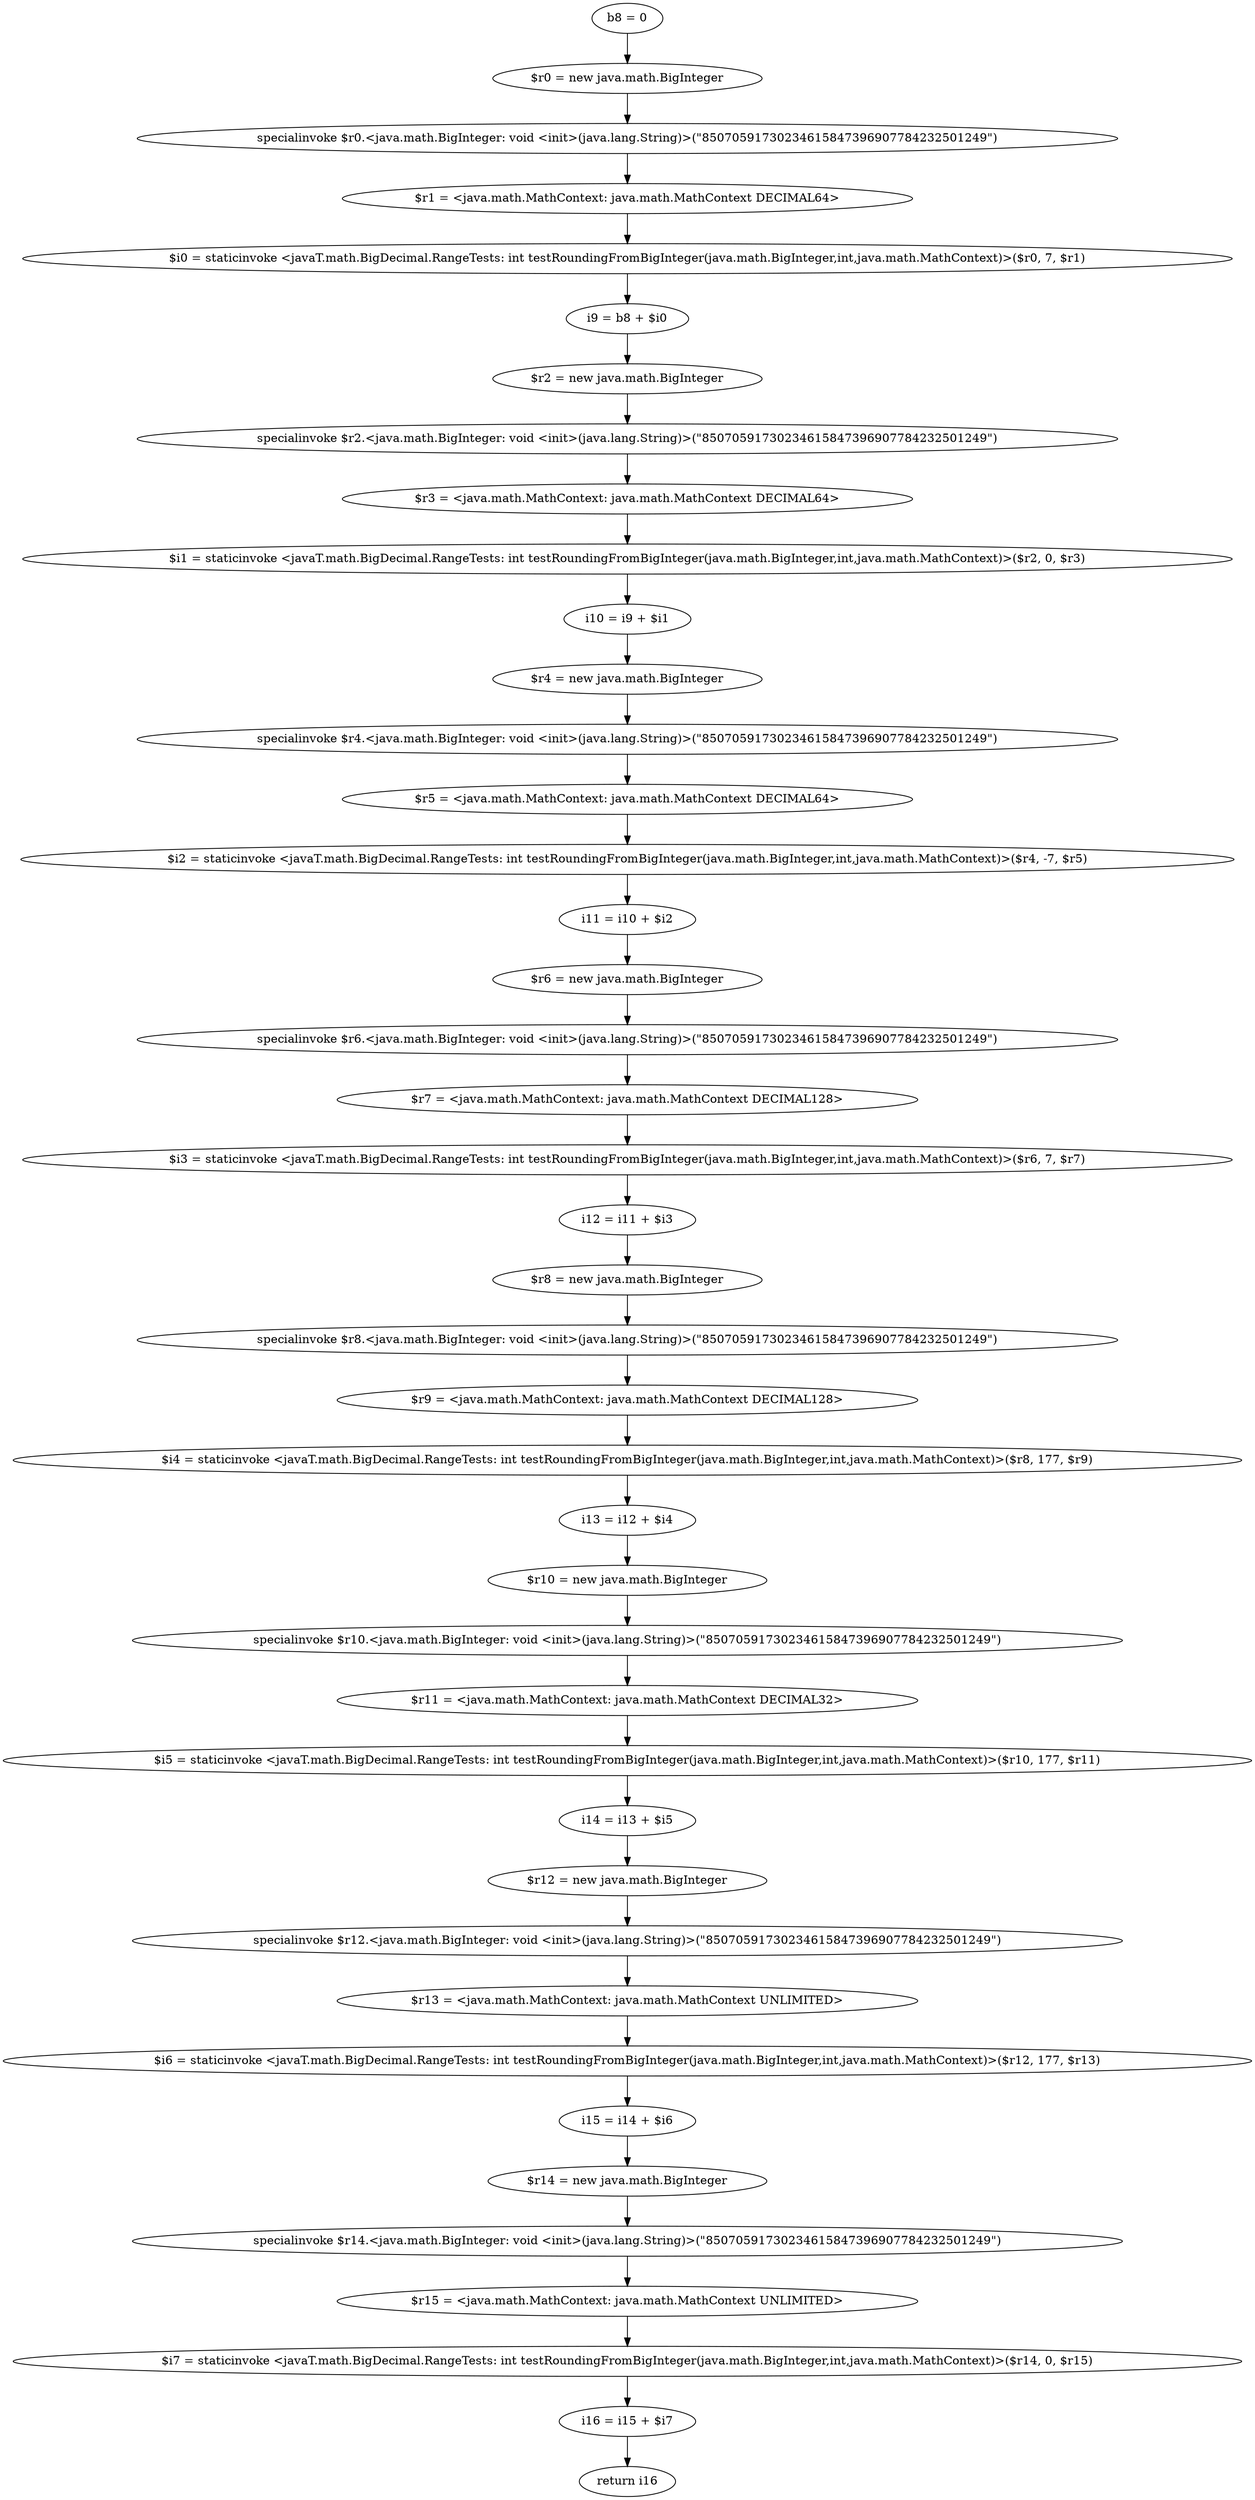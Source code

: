 digraph "unitGraph" {
    "b8 = 0"
    "$r0 = new java.math.BigInteger"
    "specialinvoke $r0.<java.math.BigInteger: void <init>(java.lang.String)>(\"85070591730234615847396907784232501249\")"
    "$r1 = <java.math.MathContext: java.math.MathContext DECIMAL64>"
    "$i0 = staticinvoke <javaT.math.BigDecimal.RangeTests: int testRoundingFromBigInteger(java.math.BigInteger,int,java.math.MathContext)>($r0, 7, $r1)"
    "i9 = b8 + $i0"
    "$r2 = new java.math.BigInteger"
    "specialinvoke $r2.<java.math.BigInteger: void <init>(java.lang.String)>(\"85070591730234615847396907784232501249\")"
    "$r3 = <java.math.MathContext: java.math.MathContext DECIMAL64>"
    "$i1 = staticinvoke <javaT.math.BigDecimal.RangeTests: int testRoundingFromBigInteger(java.math.BigInteger,int,java.math.MathContext)>($r2, 0, $r3)"
    "i10 = i9 + $i1"
    "$r4 = new java.math.BigInteger"
    "specialinvoke $r4.<java.math.BigInteger: void <init>(java.lang.String)>(\"85070591730234615847396907784232501249\")"
    "$r5 = <java.math.MathContext: java.math.MathContext DECIMAL64>"
    "$i2 = staticinvoke <javaT.math.BigDecimal.RangeTests: int testRoundingFromBigInteger(java.math.BigInteger,int,java.math.MathContext)>($r4, -7, $r5)"
    "i11 = i10 + $i2"
    "$r6 = new java.math.BigInteger"
    "specialinvoke $r6.<java.math.BigInteger: void <init>(java.lang.String)>(\"85070591730234615847396907784232501249\")"
    "$r7 = <java.math.MathContext: java.math.MathContext DECIMAL128>"
    "$i3 = staticinvoke <javaT.math.BigDecimal.RangeTests: int testRoundingFromBigInteger(java.math.BigInteger,int,java.math.MathContext)>($r6, 7, $r7)"
    "i12 = i11 + $i3"
    "$r8 = new java.math.BigInteger"
    "specialinvoke $r8.<java.math.BigInteger: void <init>(java.lang.String)>(\"85070591730234615847396907784232501249\")"
    "$r9 = <java.math.MathContext: java.math.MathContext DECIMAL128>"
    "$i4 = staticinvoke <javaT.math.BigDecimal.RangeTests: int testRoundingFromBigInteger(java.math.BigInteger,int,java.math.MathContext)>($r8, 177, $r9)"
    "i13 = i12 + $i4"
    "$r10 = new java.math.BigInteger"
    "specialinvoke $r10.<java.math.BigInteger: void <init>(java.lang.String)>(\"85070591730234615847396907784232501249\")"
    "$r11 = <java.math.MathContext: java.math.MathContext DECIMAL32>"
    "$i5 = staticinvoke <javaT.math.BigDecimal.RangeTests: int testRoundingFromBigInteger(java.math.BigInteger,int,java.math.MathContext)>($r10, 177, $r11)"
    "i14 = i13 + $i5"
    "$r12 = new java.math.BigInteger"
    "specialinvoke $r12.<java.math.BigInteger: void <init>(java.lang.String)>(\"85070591730234615847396907784232501249\")"
    "$r13 = <java.math.MathContext: java.math.MathContext UNLIMITED>"
    "$i6 = staticinvoke <javaT.math.BigDecimal.RangeTests: int testRoundingFromBigInteger(java.math.BigInteger,int,java.math.MathContext)>($r12, 177, $r13)"
    "i15 = i14 + $i6"
    "$r14 = new java.math.BigInteger"
    "specialinvoke $r14.<java.math.BigInteger: void <init>(java.lang.String)>(\"85070591730234615847396907784232501249\")"
    "$r15 = <java.math.MathContext: java.math.MathContext UNLIMITED>"
    "$i7 = staticinvoke <javaT.math.BigDecimal.RangeTests: int testRoundingFromBigInteger(java.math.BigInteger,int,java.math.MathContext)>($r14, 0, $r15)"
    "i16 = i15 + $i7"
    "return i16"
    "b8 = 0"->"$r0 = new java.math.BigInteger";
    "$r0 = new java.math.BigInteger"->"specialinvoke $r0.<java.math.BigInteger: void <init>(java.lang.String)>(\"85070591730234615847396907784232501249\")";
    "specialinvoke $r0.<java.math.BigInteger: void <init>(java.lang.String)>(\"85070591730234615847396907784232501249\")"->"$r1 = <java.math.MathContext: java.math.MathContext DECIMAL64>";
    "$r1 = <java.math.MathContext: java.math.MathContext DECIMAL64>"->"$i0 = staticinvoke <javaT.math.BigDecimal.RangeTests: int testRoundingFromBigInteger(java.math.BigInteger,int,java.math.MathContext)>($r0, 7, $r1)";
    "$i0 = staticinvoke <javaT.math.BigDecimal.RangeTests: int testRoundingFromBigInteger(java.math.BigInteger,int,java.math.MathContext)>($r0, 7, $r1)"->"i9 = b8 + $i0";
    "i9 = b8 + $i0"->"$r2 = new java.math.BigInteger";
    "$r2 = new java.math.BigInteger"->"specialinvoke $r2.<java.math.BigInteger: void <init>(java.lang.String)>(\"85070591730234615847396907784232501249\")";
    "specialinvoke $r2.<java.math.BigInteger: void <init>(java.lang.String)>(\"85070591730234615847396907784232501249\")"->"$r3 = <java.math.MathContext: java.math.MathContext DECIMAL64>";
    "$r3 = <java.math.MathContext: java.math.MathContext DECIMAL64>"->"$i1 = staticinvoke <javaT.math.BigDecimal.RangeTests: int testRoundingFromBigInteger(java.math.BigInteger,int,java.math.MathContext)>($r2, 0, $r3)";
    "$i1 = staticinvoke <javaT.math.BigDecimal.RangeTests: int testRoundingFromBigInteger(java.math.BigInteger,int,java.math.MathContext)>($r2, 0, $r3)"->"i10 = i9 + $i1";
    "i10 = i9 + $i1"->"$r4 = new java.math.BigInteger";
    "$r4 = new java.math.BigInteger"->"specialinvoke $r4.<java.math.BigInteger: void <init>(java.lang.String)>(\"85070591730234615847396907784232501249\")";
    "specialinvoke $r4.<java.math.BigInteger: void <init>(java.lang.String)>(\"85070591730234615847396907784232501249\")"->"$r5 = <java.math.MathContext: java.math.MathContext DECIMAL64>";
    "$r5 = <java.math.MathContext: java.math.MathContext DECIMAL64>"->"$i2 = staticinvoke <javaT.math.BigDecimal.RangeTests: int testRoundingFromBigInteger(java.math.BigInteger,int,java.math.MathContext)>($r4, -7, $r5)";
    "$i2 = staticinvoke <javaT.math.BigDecimal.RangeTests: int testRoundingFromBigInteger(java.math.BigInteger,int,java.math.MathContext)>($r4, -7, $r5)"->"i11 = i10 + $i2";
    "i11 = i10 + $i2"->"$r6 = new java.math.BigInteger";
    "$r6 = new java.math.BigInteger"->"specialinvoke $r6.<java.math.BigInteger: void <init>(java.lang.String)>(\"85070591730234615847396907784232501249\")";
    "specialinvoke $r6.<java.math.BigInteger: void <init>(java.lang.String)>(\"85070591730234615847396907784232501249\")"->"$r7 = <java.math.MathContext: java.math.MathContext DECIMAL128>";
    "$r7 = <java.math.MathContext: java.math.MathContext DECIMAL128>"->"$i3 = staticinvoke <javaT.math.BigDecimal.RangeTests: int testRoundingFromBigInteger(java.math.BigInteger,int,java.math.MathContext)>($r6, 7, $r7)";
    "$i3 = staticinvoke <javaT.math.BigDecimal.RangeTests: int testRoundingFromBigInteger(java.math.BigInteger,int,java.math.MathContext)>($r6, 7, $r7)"->"i12 = i11 + $i3";
    "i12 = i11 + $i3"->"$r8 = new java.math.BigInteger";
    "$r8 = new java.math.BigInteger"->"specialinvoke $r8.<java.math.BigInteger: void <init>(java.lang.String)>(\"85070591730234615847396907784232501249\")";
    "specialinvoke $r8.<java.math.BigInteger: void <init>(java.lang.String)>(\"85070591730234615847396907784232501249\")"->"$r9 = <java.math.MathContext: java.math.MathContext DECIMAL128>";
    "$r9 = <java.math.MathContext: java.math.MathContext DECIMAL128>"->"$i4 = staticinvoke <javaT.math.BigDecimal.RangeTests: int testRoundingFromBigInteger(java.math.BigInteger,int,java.math.MathContext)>($r8, 177, $r9)";
    "$i4 = staticinvoke <javaT.math.BigDecimal.RangeTests: int testRoundingFromBigInteger(java.math.BigInteger,int,java.math.MathContext)>($r8, 177, $r9)"->"i13 = i12 + $i4";
    "i13 = i12 + $i4"->"$r10 = new java.math.BigInteger";
    "$r10 = new java.math.BigInteger"->"specialinvoke $r10.<java.math.BigInteger: void <init>(java.lang.String)>(\"85070591730234615847396907784232501249\")";
    "specialinvoke $r10.<java.math.BigInteger: void <init>(java.lang.String)>(\"85070591730234615847396907784232501249\")"->"$r11 = <java.math.MathContext: java.math.MathContext DECIMAL32>";
    "$r11 = <java.math.MathContext: java.math.MathContext DECIMAL32>"->"$i5 = staticinvoke <javaT.math.BigDecimal.RangeTests: int testRoundingFromBigInteger(java.math.BigInteger,int,java.math.MathContext)>($r10, 177, $r11)";
    "$i5 = staticinvoke <javaT.math.BigDecimal.RangeTests: int testRoundingFromBigInteger(java.math.BigInteger,int,java.math.MathContext)>($r10, 177, $r11)"->"i14 = i13 + $i5";
    "i14 = i13 + $i5"->"$r12 = new java.math.BigInteger";
    "$r12 = new java.math.BigInteger"->"specialinvoke $r12.<java.math.BigInteger: void <init>(java.lang.String)>(\"85070591730234615847396907784232501249\")";
    "specialinvoke $r12.<java.math.BigInteger: void <init>(java.lang.String)>(\"85070591730234615847396907784232501249\")"->"$r13 = <java.math.MathContext: java.math.MathContext UNLIMITED>";
    "$r13 = <java.math.MathContext: java.math.MathContext UNLIMITED>"->"$i6 = staticinvoke <javaT.math.BigDecimal.RangeTests: int testRoundingFromBigInteger(java.math.BigInteger,int,java.math.MathContext)>($r12, 177, $r13)";
    "$i6 = staticinvoke <javaT.math.BigDecimal.RangeTests: int testRoundingFromBigInteger(java.math.BigInteger,int,java.math.MathContext)>($r12, 177, $r13)"->"i15 = i14 + $i6";
    "i15 = i14 + $i6"->"$r14 = new java.math.BigInteger";
    "$r14 = new java.math.BigInteger"->"specialinvoke $r14.<java.math.BigInteger: void <init>(java.lang.String)>(\"85070591730234615847396907784232501249\")";
    "specialinvoke $r14.<java.math.BigInteger: void <init>(java.lang.String)>(\"85070591730234615847396907784232501249\")"->"$r15 = <java.math.MathContext: java.math.MathContext UNLIMITED>";
    "$r15 = <java.math.MathContext: java.math.MathContext UNLIMITED>"->"$i7 = staticinvoke <javaT.math.BigDecimal.RangeTests: int testRoundingFromBigInteger(java.math.BigInteger,int,java.math.MathContext)>($r14, 0, $r15)";
    "$i7 = staticinvoke <javaT.math.BigDecimal.RangeTests: int testRoundingFromBigInteger(java.math.BigInteger,int,java.math.MathContext)>($r14, 0, $r15)"->"i16 = i15 + $i7";
    "i16 = i15 + $i7"->"return i16";
}
